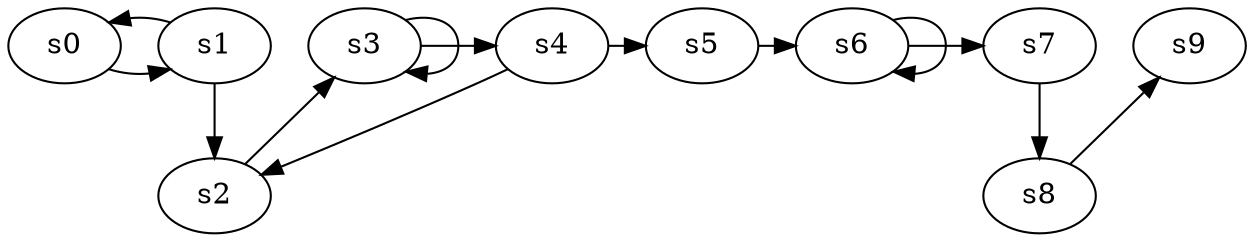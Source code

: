digraph game_0097_chain_10 {
    s0 [name="s0", player=0];
    s1 [name="s1", player=1];
    s2 [name="s2", player=0, target=1];
    s3 [name="s3", player=1, target=1];
    s4 [name="s4", player=0];
    s5 [name="s5", player=1, target=1];
    s6 [name="s6", player=0];
    s7 [name="s7", player=1, target=1];
    s8 [name="s8", player=0];
    s9 [name="s9", player=1];

    s0 -> s1 [constraint="time == 0 || time == 5 || time == 19"];
    s1 -> s2;
    s2 -> s3 [constraint="time == 0 || time == 15"];
    s3 -> s4 [constraint="time == 13 || time == 16"];
    s4 -> s5 [constraint="time % 4 == 1"];
    s5 -> s6 [constraint="time == 1 || time == 2 || time == 16"];
    s6 -> s7 [constraint="time % 4 == 2"];
    s7 -> s8;
    s8 -> s9 [constraint="time % 5 == 2"];
    s1 -> s0 [constraint="!(time % 3 == 0)"];
    s3 -> s3 [constraint="time % 4 == 0"];
    s4 -> s2 [constraint="!(time % 3 == 0)"];
    s6 -> s6 [constraint="time % 4 == 0"];
}
